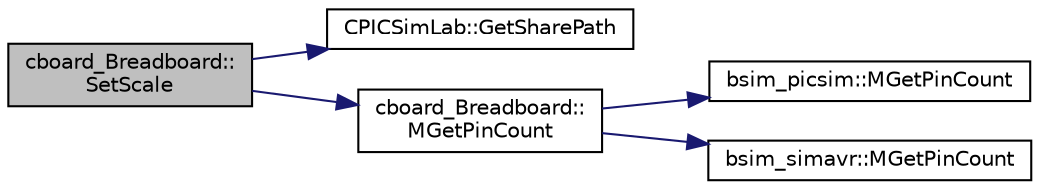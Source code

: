 digraph "cboard_Breadboard::SetScale"
{
 // LATEX_PDF_SIZE
  edge [fontname="Helvetica",fontsize="10",labelfontname="Helvetica",labelfontsize="10"];
  node [fontname="Helvetica",fontsize="10",shape=record];
  rankdir="LR";
  Node1 [label="cboard_Breadboard::\lSetScale",height=0.2,width=0.4,color="black", fillcolor="grey75", style="filled", fontcolor="black",tooltip="Set board draw scale."];
  Node1 -> Node2 [color="midnightblue",fontsize="10",style="solid",fontname="Helvetica"];
  Node2 [label="CPICSimLab::GetSharePath",height=0.2,width=0.4,color="black", fillcolor="white", style="filled",URL="$class_c_p_i_c_sim_lab.html#a108bb3e8dc99a955b2a7b98f76fedf69",tooltip="Get the file path of resources."];
  Node1 -> Node3 [color="midnightblue",fontsize="10",style="solid",fontname="Helvetica"];
  Node3 [label="cboard_Breadboard::\lMGetPinCount",height=0.2,width=0.4,color="black", fillcolor="white", style="filled",URL="$classcboard___breadboard.html#a17f4b040199d09b630b8d90611469a47",tooltip="board microcontroller pin count"];
  Node3 -> Node4 [color="midnightblue",fontsize="10",style="solid",fontname="Helvetica"];
  Node4 [label="bsim_picsim::MGetPinCount",height=0.2,width=0.4,color="black", fillcolor="white", style="filled",URL="$classbsim__picsim.html#a1292f439e9d10fa0d6c934b9394e4da8",tooltip="board microcontroller pin count"];
  Node3 -> Node5 [color="midnightblue",fontsize="10",style="solid",fontname="Helvetica"];
  Node5 [label="bsim_simavr::MGetPinCount",height=0.2,width=0.4,color="black", fillcolor="white", style="filled",URL="$classbsim__simavr.html#a90300fa31a3d35a069161744e0f55ec7",tooltip="board microcontroller pin count"];
}
